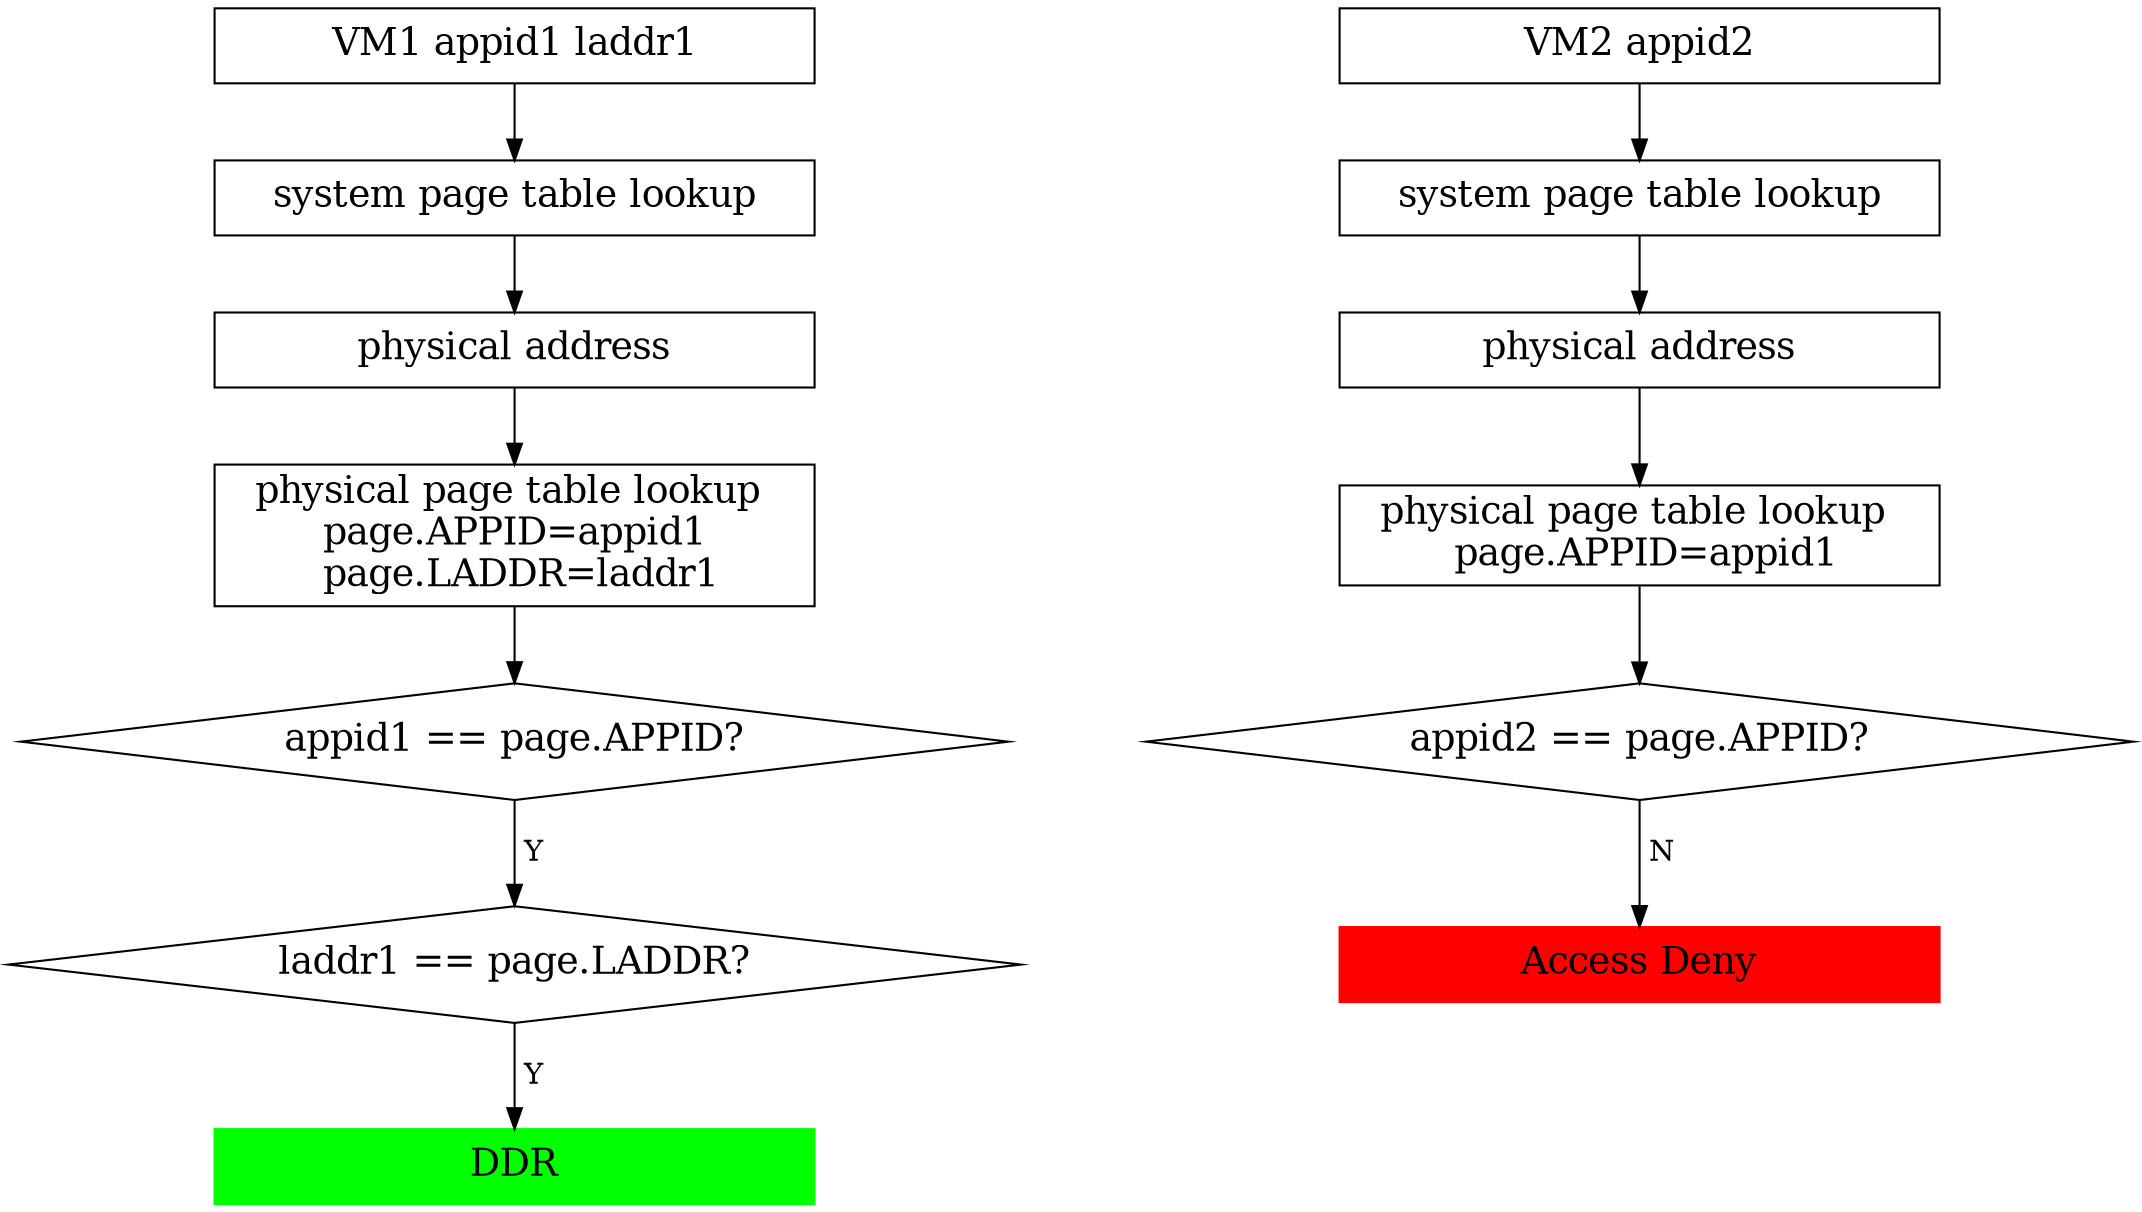 digraph hello
{
	node[shape = box; fontsize = 18; width = 4];

	a1[label = "VM1 appid1 laddr1"];
	a2[label = "system page table lookup"];
	a3[label = "physical address"];	
	a4[label = "physical page table lookup \n page.APPID=appid1 \n page.LADDR=laddr1"];
	a5[label = "appid1 == page.APPID?"; shape = diamond];
	a6[label = "laddr1 == page.LADDR?"; shape = diamond];
	a7[label = "DDR"; style = filled; color = green];

	a1 -> a2 -> a3 -> a4 -> a5;
	a5 -> a6[label = " Y"];
	a6 -> a7[label = " Y"];

	b1[label = "VM3 appid3"; width = 3; style = invis];
	
	c1[label = "VM2 appid2"];
	c2[label = "system page table lookup"];
	c3[label = "physical address"];
	c4[label = "physical page table lookup \n page.APPID=appid1"];
	c5[label = "appid2 == page.APPID?"; shape = diamond];
	c6[label = "Access Deny"; style = filled; color = red];

	c1 -> c2 -> c3 -> c4 -> c5;
	c5 -> c6[label = " N"];

}